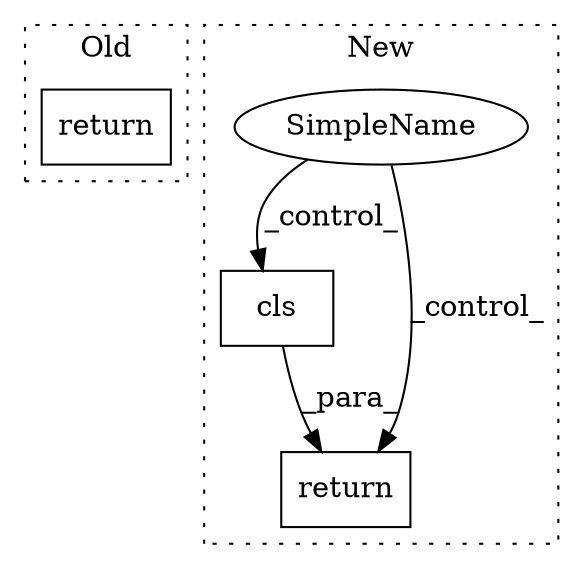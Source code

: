 digraph G {
subgraph cluster0 {
1 [label="return" a="41" s="1934" l="7" shape="box"];
label = "Old";
style="dotted";
}
subgraph cluster1 {
2 [label="cls" a="32" s="1962" l="5" shape="box"];
3 [label="return" a="41" s="1955" l="7" shape="box"];
4 [label="SimpleName" a="42" s="" l="" shape="ellipse"];
label = "New";
style="dotted";
}
2 -> 3 [label="_para_"];
4 -> 3 [label="_control_"];
4 -> 2 [label="_control_"];
}